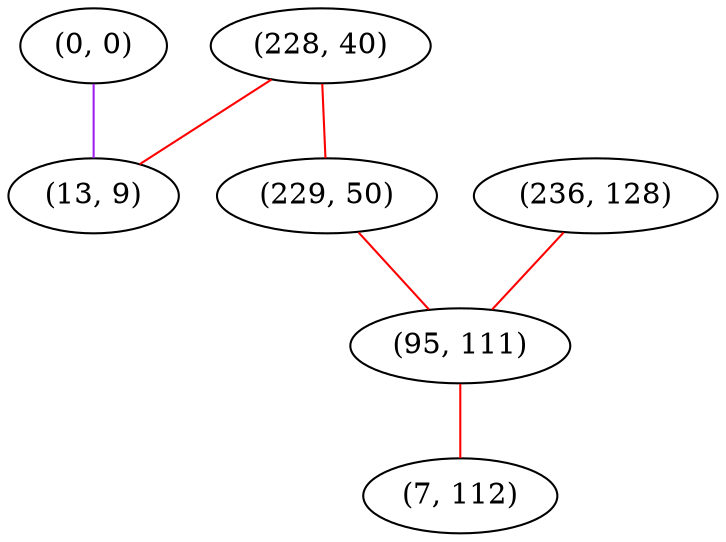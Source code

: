 graph "" {
"(0, 0)";
"(228, 40)";
"(236, 128)";
"(229, 50)";
"(95, 111)";
"(7, 112)";
"(13, 9)";
"(0, 0)" -- "(13, 9)"  [color=purple, key=0, weight=4];
"(228, 40)" -- "(13, 9)"  [color=red, key=0, weight=1];
"(228, 40)" -- "(229, 50)"  [color=red, key=0, weight=1];
"(236, 128)" -- "(95, 111)"  [color=red, key=0, weight=1];
"(229, 50)" -- "(95, 111)"  [color=red, key=0, weight=1];
"(95, 111)" -- "(7, 112)"  [color=red, key=0, weight=1];
}

